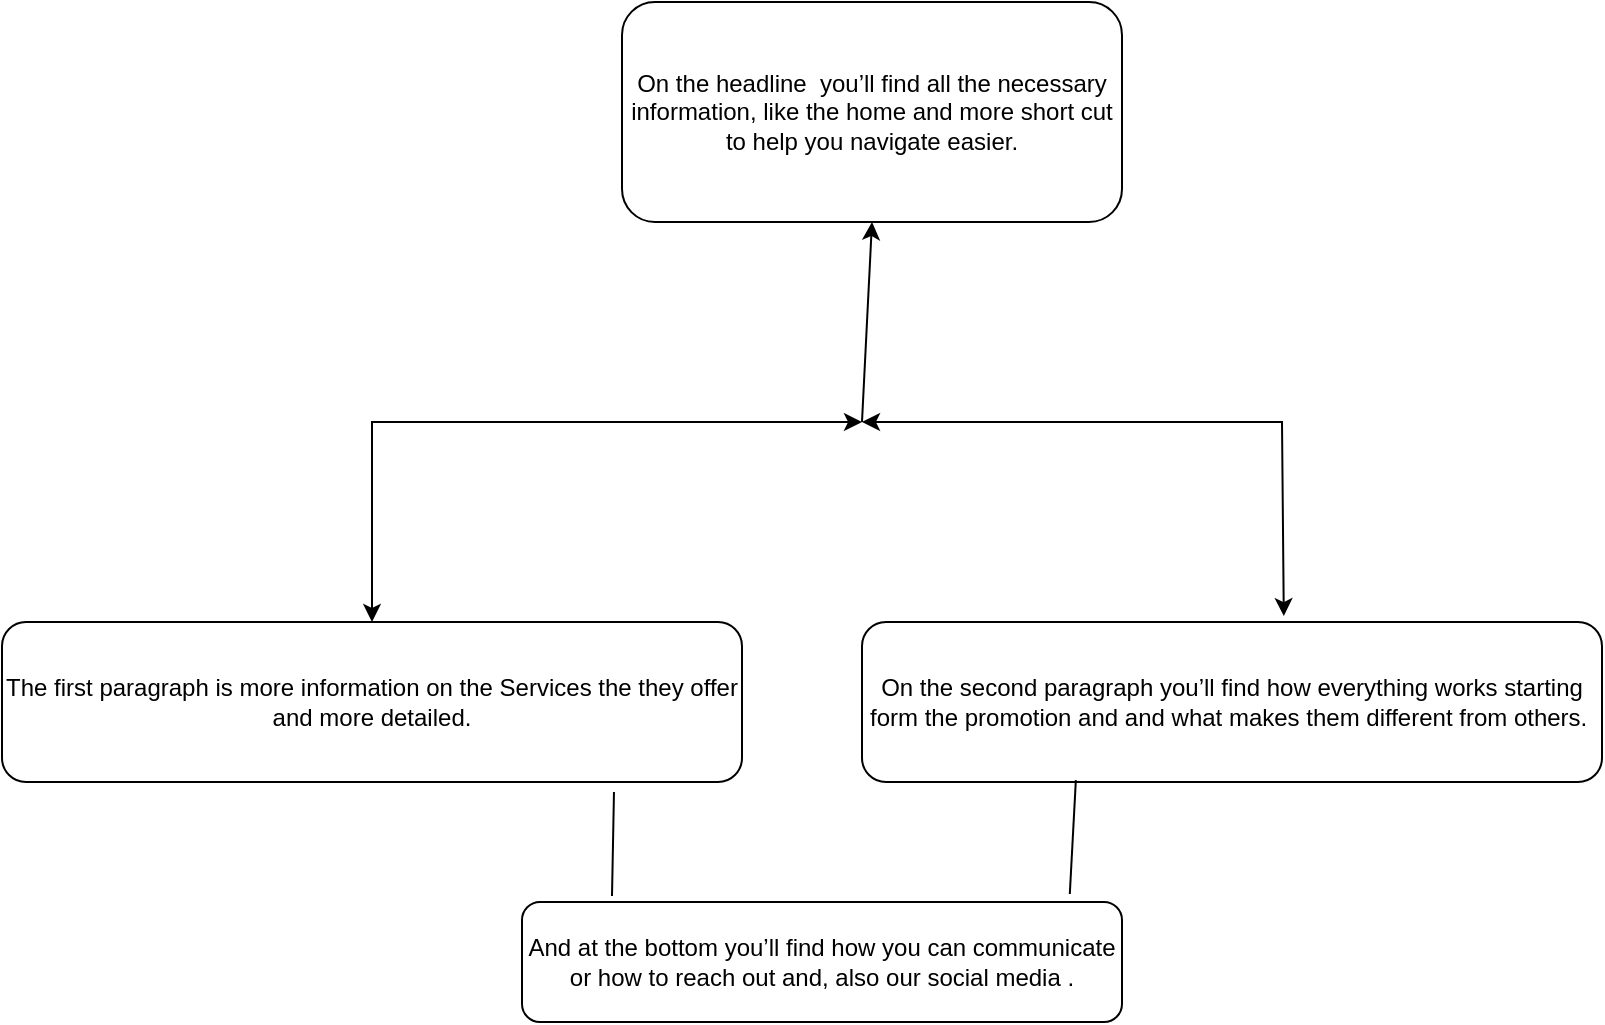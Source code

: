 <mxfile version="21.2.1" type="github">
  <diagram name="Page-1" id="wIpN7LzLHdpg10AdQmGY">
    <mxGraphModel dx="2044" dy="766" grid="1" gridSize="10" guides="1" tooltips="1" connect="1" arrows="1" fold="1" page="1" pageScale="1" pageWidth="850" pageHeight="1100" math="0" shadow="0">
      <root>
        <mxCell id="0" />
        <mxCell id="1" parent="0" />
        <mxCell id="SqZh74tkDrJfQ4-MDy7X-1" value="On the headline&amp;nbsp; you’ll find all the necessary information, like the home and more short cut to help you navigate easier." style="rounded=1;whiteSpace=wrap;html=1;" vertex="1" parent="1">
          <mxGeometry x="170" y="10" width="250" height="110" as="geometry" />
        </mxCell>
        <mxCell id="SqZh74tkDrJfQ4-MDy7X-4" value="The first paragraph is more information on the Services the they offer and more detailed." style="rounded=1;whiteSpace=wrap;html=1;" vertex="1" parent="1">
          <mxGeometry x="-140" y="320" width="370" height="80" as="geometry" />
        </mxCell>
        <mxCell id="SqZh74tkDrJfQ4-MDy7X-5" value="" style="endArrow=classic;startArrow=classic;html=1;rounded=0;exitX=0.5;exitY=0;exitDx=0;exitDy=0;" edge="1" parent="1" source="SqZh74tkDrJfQ4-MDy7X-4">
          <mxGeometry width="50" height="50" relative="1" as="geometry">
            <mxPoint x="250" y="440" as="sourcePoint" />
            <mxPoint x="290" y="220" as="targetPoint" />
            <Array as="points">
              <mxPoint x="45" y="220" />
              <mxPoint x="270" y="220" />
            </Array>
          </mxGeometry>
        </mxCell>
        <mxCell id="SqZh74tkDrJfQ4-MDy7X-6" value="On the second paragraph you’ll find how everything works starting form the promotion and and what makes them different from others.&amp;nbsp;" style="rounded=1;whiteSpace=wrap;html=1;" vertex="1" parent="1">
          <mxGeometry x="290" y="320" width="370" height="80" as="geometry" />
        </mxCell>
        <mxCell id="SqZh74tkDrJfQ4-MDy7X-7" value="" style="endArrow=classic;startArrow=classic;html=1;rounded=0;exitX=0.57;exitY=-0.037;exitDx=0;exitDy=0;exitPerimeter=0;" edge="1" parent="1" source="SqZh74tkDrJfQ4-MDy7X-6">
          <mxGeometry width="50" height="50" relative="1" as="geometry">
            <mxPoint x="240" y="360" as="sourcePoint" />
            <mxPoint x="290" y="220" as="targetPoint" />
            <Array as="points">
              <mxPoint x="500" y="220" />
            </Array>
          </mxGeometry>
        </mxCell>
        <mxCell id="SqZh74tkDrJfQ4-MDy7X-9" value="" style="endArrow=classic;html=1;rounded=0;entryX=0.5;entryY=1;entryDx=0;entryDy=0;" edge="1" parent="1" target="SqZh74tkDrJfQ4-MDy7X-1">
          <mxGeometry width="50" height="50" relative="1" as="geometry">
            <mxPoint x="290" y="220" as="sourcePoint" />
            <mxPoint x="290" y="160" as="targetPoint" />
            <Array as="points" />
          </mxGeometry>
        </mxCell>
        <mxCell id="SqZh74tkDrJfQ4-MDy7X-10" value="And at the bottom you’ll find how you can communicate or how to reach out and, also our social media ." style="rounded=1;whiteSpace=wrap;html=1;" vertex="1" parent="1">
          <mxGeometry x="120" y="460" width="300" height="60" as="geometry" />
        </mxCell>
        <mxCell id="SqZh74tkDrJfQ4-MDy7X-13" value="" style="endArrow=none;html=1;rounded=0;exitX=0.289;exitY=0.988;exitDx=0;exitDy=0;exitPerimeter=0;entryX=0.913;entryY=-0.067;entryDx=0;entryDy=0;entryPerimeter=0;" edge="1" parent="1" source="SqZh74tkDrJfQ4-MDy7X-6" target="SqZh74tkDrJfQ4-MDy7X-10">
          <mxGeometry width="50" height="50" relative="1" as="geometry">
            <mxPoint x="390" y="380" as="sourcePoint" />
            <mxPoint x="400" y="450" as="targetPoint" />
          </mxGeometry>
        </mxCell>
        <mxCell id="SqZh74tkDrJfQ4-MDy7X-14" value="" style="endArrow=none;html=1;rounded=0;exitX=0.15;exitY=-0.05;exitDx=0;exitDy=0;exitPerimeter=0;entryX=0.827;entryY=1.063;entryDx=0;entryDy=0;entryPerimeter=0;" edge="1" parent="1" source="SqZh74tkDrJfQ4-MDy7X-10" target="SqZh74tkDrJfQ4-MDy7X-4">
          <mxGeometry width="50" height="50" relative="1" as="geometry">
            <mxPoint x="390" y="380" as="sourcePoint" />
            <mxPoint x="160" y="410" as="targetPoint" />
          </mxGeometry>
        </mxCell>
      </root>
    </mxGraphModel>
  </diagram>
</mxfile>
